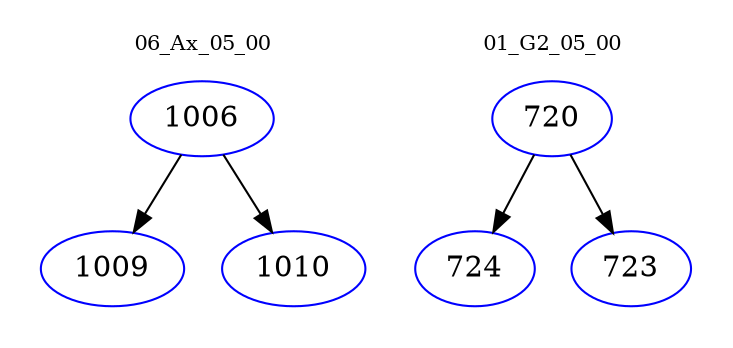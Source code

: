 digraph{
subgraph cluster_0 {
color = white
label = "06_Ax_05_00";
fontsize=10;
T0_1006 [label="1006", color="blue"]
T0_1006 -> T0_1009 [color="black"]
T0_1009 [label="1009", color="blue"]
T0_1006 -> T0_1010 [color="black"]
T0_1010 [label="1010", color="blue"]
}
subgraph cluster_1 {
color = white
label = "01_G2_05_00";
fontsize=10;
T1_720 [label="720", color="blue"]
T1_720 -> T1_724 [color="black"]
T1_724 [label="724", color="blue"]
T1_720 -> T1_723 [color="black"]
T1_723 [label="723", color="blue"]
}
}
